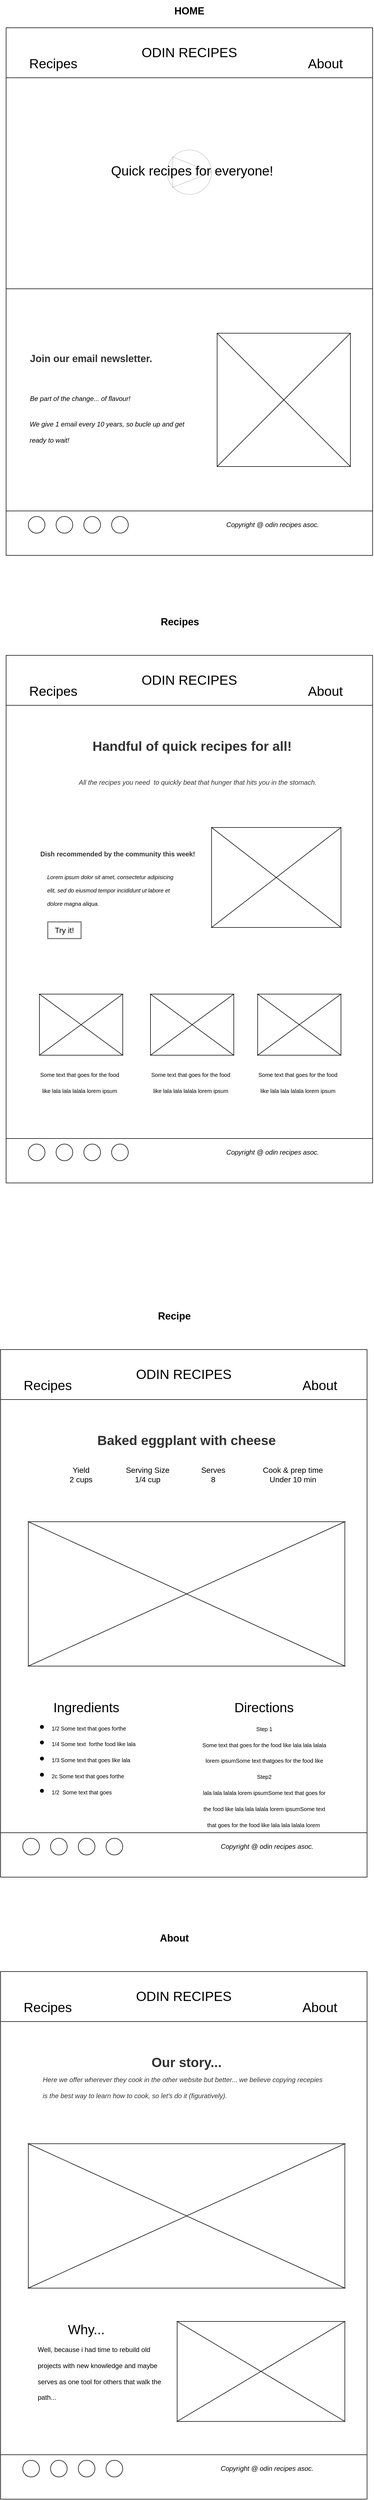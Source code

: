 <mxfile version="20.2.3" type="device"><diagram id="981qAAAs_McUiu9Eqfdg" name="Página-1"><mxGraphModel dx="981" dy="486" grid="1" gridSize="10" guides="1" tooltips="1" connect="1" arrows="1" fold="1" page="1" pageScale="1" pageWidth="827" pageHeight="1169" math="0" shadow="0"><root><mxCell id="0"/><mxCell id="1" parent="0"/><mxCell id="cTqQqSfcOXZCtCAs1wuW-1" value="" style="rounded=0;whiteSpace=wrap;html=1;strokeColor=#000000;fillColor=none;" vertex="1" parent="1"><mxGeometry x="120" y="60" width="660" height="950" as="geometry"/></mxCell><mxCell id="cTqQqSfcOXZCtCAs1wuW-2" value="&lt;font style=&quot;font-size: 24px;&quot;&gt;ODIN RECIPES&lt;/font&gt;" style="rounded=0;whiteSpace=wrap;html=1;strokeColor=#000000;fillColor=none;" vertex="1" parent="1"><mxGeometry x="120" y="60" width="660" height="90" as="geometry"/></mxCell><mxCell id="cTqQqSfcOXZCtCAs1wuW-3" value="Recipes" style="text;html=1;strokeColor=none;fillColor=none;align=center;verticalAlign=middle;whiteSpace=wrap;rounded=0;fontSize=24;" vertex="1" parent="1"><mxGeometry x="150" y="110" width="110" height="30" as="geometry"/></mxCell><mxCell id="cTqQqSfcOXZCtCAs1wuW-4" value="About" style="text;html=1;strokeColor=none;fillColor=none;align=center;verticalAlign=middle;whiteSpace=wrap;rounded=0;fontSize=24;" vertex="1" parent="1"><mxGeometry x="640" y="110" width="110" height="30" as="geometry"/></mxCell><mxCell id="cTqQqSfcOXZCtCAs1wuW-5" value="" style="rounded=0;whiteSpace=wrap;html=1;fontSize=24;strokeColor=#000000;fillColor=none;" vertex="1" parent="1"><mxGeometry x="120" y="150" width="660" height="380" as="geometry"/></mxCell><mxCell id="cTqQqSfcOXZCtCAs1wuW-6" value="" style="ellipse;whiteSpace=wrap;html=1;aspect=fixed;fontSize=24;strokeColor=#000000;fillColor=none;opacity=20;" vertex="1" parent="1"><mxGeometry x="410" y="280" width="80" height="80" as="geometry"/></mxCell><mxCell id="cTqQqSfcOXZCtCAs1wuW-7" value="" style="triangle;whiteSpace=wrap;html=1;fontSize=24;strokeColor=#000000;fillColor=none;opacity=20;" vertex="1" parent="1"><mxGeometry x="420" y="292.5" width="70" height="55" as="geometry"/></mxCell><mxCell id="cTqQqSfcOXZCtCAs1wuW-8" value="&lt;p style=&quot;line-height: 0.6;&quot;&gt;&lt;/p&gt;&lt;h1 style=&quot;box-sizing: inherit; outline: 0px; margin: 0.2em 0px 0.25em; padding: 0px 0.5em; line-height: 1.2; background-color: rgb(255, 255, 255);&quot; class=&quot;titulo titulo--articulo&quot;&gt;&lt;span style=&quot;background-color: initial; font-size: 18px;&quot;&gt;&lt;font face=&quot;Catamaran, sans-serif&quot; color=&quot;#333333&quot;&gt;Join our email newsletter.&lt;/font&gt;&lt;/span&gt;&lt;/h1&gt;&lt;h1 style=&quot;box-sizing: inherit; outline: 0px; margin: 0.2em 0px 0.25em; padding: 0px 0.5em; line-height: 1.2; background-color: rgb(255, 255, 255);&quot; class=&quot;titulo titulo--articulo&quot;&gt;&lt;span style=&quot;font-size: 12px; font-weight: 400;&quot;&gt;&lt;i&gt;Be part of the change... of flavour!&amp;nbsp;&lt;/i&gt;&lt;/span&gt;&lt;/h1&gt;&lt;div&gt;&lt;span style=&quot;font-size: 12px; font-weight: 400;&quot;&gt;&lt;i&gt;&amp;nbsp; &amp;nbsp; &amp;nbsp; &amp;nbsp;We give 1 email every 10 years, so bucle up and get&amp;nbsp; &amp;nbsp; &amp;nbsp; &amp;nbsp; &amp;nbsp; &amp;nbsp; &amp;nbsp; &amp;nbsp; &amp;nbsp;ready to wait!&lt;br&gt;&lt;/i&gt;&lt;/span&gt;&lt;/div&gt;&lt;p&gt;&lt;/p&gt;" style="text;html=1;strokeColor=none;fillColor=none;spacing=3;spacingTop=-10;whiteSpace=wrap;overflow=hidden;rounded=0;fontSize=24;" vertex="1" parent="1"><mxGeometry x="136.25" y="595" width="340" height="270" as="geometry"/></mxCell><mxCell id="cTqQqSfcOXZCtCAs1wuW-10" value="" style="rounded=0;whiteSpace=wrap;html=1;fontSize=18;strokeColor=#000000;fillColor=none;" vertex="1" parent="1"><mxGeometry x="500" y="610" width="240" height="240" as="geometry"/></mxCell><mxCell id="cTqQqSfcOXZCtCAs1wuW-11" value="" style="shape=collate;whiteSpace=wrap;html=1;fontSize=18;strokeColor=#000000;fillColor=none;" vertex="1" parent="1"><mxGeometry x="500" y="610" width="240" height="240" as="geometry"/></mxCell><mxCell id="cTqQqSfcOXZCtCAs1wuW-13" value="" style="endArrow=none;html=1;rounded=0;fontSize=12;" edge="1" parent="1"><mxGeometry width="50" height="50" relative="1" as="geometry"><mxPoint x="120" y="930" as="sourcePoint"/><mxPoint x="780" y="930" as="targetPoint"/></mxGeometry></mxCell><mxCell id="cTqQqSfcOXZCtCAs1wuW-17" value="" style="ellipse;whiteSpace=wrap;html=1;aspect=fixed;fontSize=12;strokeColor=#000000;fillColor=none;" vertex="1" parent="1"><mxGeometry x="310" y="940" width="30" height="30" as="geometry"/></mxCell><mxCell id="cTqQqSfcOXZCtCAs1wuW-19" value="&lt;i&gt;Copyright @ odin recipes asoc.&lt;/i&gt;" style="text;html=1;strokeColor=none;fillColor=none;align=center;verticalAlign=middle;whiteSpace=wrap;rounded=0;fontSize=12;" vertex="1" parent="1"><mxGeometry x="460" y="940" width="280" height="30" as="geometry"/></mxCell><mxCell id="cTqQqSfcOXZCtCAs1wuW-24" value="" style="ellipse;whiteSpace=wrap;html=1;aspect=fixed;fontSize=12;strokeColor=#000000;fillColor=none;" vertex="1" parent="1"><mxGeometry x="260" y="940" width="30" height="30" as="geometry"/></mxCell><mxCell id="cTqQqSfcOXZCtCAs1wuW-25" value="" style="ellipse;whiteSpace=wrap;html=1;aspect=fixed;fontSize=12;strokeColor=#000000;fillColor=none;" vertex="1" parent="1"><mxGeometry x="210" y="940" width="30" height="30" as="geometry"/></mxCell><mxCell id="cTqQqSfcOXZCtCAs1wuW-26" value="" style="ellipse;whiteSpace=wrap;html=1;aspect=fixed;fontSize=12;strokeColor=#000000;fillColor=none;" vertex="1" parent="1"><mxGeometry x="160" y="940" width="30" height="30" as="geometry"/></mxCell><mxCell id="cTqQqSfcOXZCtCAs1wuW-28" value="" style="rounded=0;whiteSpace=wrap;html=1;strokeColor=#000000;fillColor=none;shadow=0;" vertex="1" parent="1"><mxGeometry x="120" y="1190" width="660" height="950" as="geometry"/></mxCell><mxCell id="cTqQqSfcOXZCtCAs1wuW-29" value="&lt;font style=&quot;font-size: 24px;&quot;&gt;ODIN RECIPES&lt;/font&gt;" style="rounded=0;whiteSpace=wrap;html=1;strokeColor=#000000;fillColor=none;" vertex="1" parent="1"><mxGeometry x="120" y="1190" width="660" height="90" as="geometry"/></mxCell><mxCell id="cTqQqSfcOXZCtCAs1wuW-30" value="Recipes" style="text;html=1;strokeColor=none;fillColor=none;align=center;verticalAlign=middle;whiteSpace=wrap;rounded=0;fontSize=24;" vertex="1" parent="1"><mxGeometry x="150" y="1240" width="110" height="30" as="geometry"/></mxCell><mxCell id="cTqQqSfcOXZCtCAs1wuW-31" value="About" style="text;html=1;strokeColor=none;fillColor=none;align=center;verticalAlign=middle;whiteSpace=wrap;rounded=0;fontSize=24;" vertex="1" parent="1"><mxGeometry x="640" y="1240" width="110" height="30" as="geometry"/></mxCell><mxCell id="cTqQqSfcOXZCtCAs1wuW-32" value="" style="rounded=0;whiteSpace=wrap;html=1;fontSize=24;strokeColor=#000000;fillColor=none;" vertex="1" parent="1"><mxGeometry x="120" y="1280" width="660" height="780" as="geometry"/></mxCell><mxCell id="cTqQqSfcOXZCtCAs1wuW-36" value="" style="rounded=0;whiteSpace=wrap;html=1;fontSize=18;strokeColor=#000000;fillColor=none;" vertex="1" parent="1"><mxGeometry x="490" y="1500" width="233" height="180" as="geometry"/></mxCell><mxCell id="cTqQqSfcOXZCtCAs1wuW-37" value="" style="shape=collate;whiteSpace=wrap;html=1;fontSize=18;strokeColor=#000000;fillColor=none;" vertex="1" parent="1"><mxGeometry x="490" y="1500" width="233" height="180" as="geometry"/></mxCell><mxCell id="cTqQqSfcOXZCtCAs1wuW-38" value="" style="endArrow=none;html=1;rounded=0;fontSize=12;" edge="1" parent="1"><mxGeometry width="50" height="50" relative="1" as="geometry"><mxPoint x="120" y="2060" as="sourcePoint"/><mxPoint x="780" y="2060" as="targetPoint"/></mxGeometry></mxCell><mxCell id="cTqQqSfcOXZCtCAs1wuW-39" value="" style="ellipse;whiteSpace=wrap;html=1;aspect=fixed;fontSize=12;strokeColor=#000000;fillColor=none;" vertex="1" parent="1"><mxGeometry x="310" y="2070" width="30" height="30" as="geometry"/></mxCell><mxCell id="cTqQqSfcOXZCtCAs1wuW-40" value="&lt;i&gt;Copyright @ odin recipes asoc.&lt;/i&gt;" style="text;html=1;strokeColor=none;fillColor=none;align=center;verticalAlign=middle;whiteSpace=wrap;rounded=0;fontSize=12;" vertex="1" parent="1"><mxGeometry x="460" y="2070" width="280" height="30" as="geometry"/></mxCell><mxCell id="cTqQqSfcOXZCtCAs1wuW-41" value="" style="ellipse;whiteSpace=wrap;html=1;aspect=fixed;fontSize=12;strokeColor=#000000;fillColor=none;" vertex="1" parent="1"><mxGeometry x="260" y="2070" width="30" height="30" as="geometry"/></mxCell><mxCell id="cTqQqSfcOXZCtCAs1wuW-42" value="" style="ellipse;whiteSpace=wrap;html=1;aspect=fixed;fontSize=12;strokeColor=#000000;fillColor=none;" vertex="1" parent="1"><mxGeometry x="210" y="2070" width="30" height="30" as="geometry"/></mxCell><mxCell id="cTqQqSfcOXZCtCAs1wuW-43" value="" style="ellipse;whiteSpace=wrap;html=1;aspect=fixed;fontSize=12;strokeColor=#000000;fillColor=none;" vertex="1" parent="1"><mxGeometry x="160" y="2070" width="30" height="30" as="geometry"/></mxCell><mxCell id="cTqQqSfcOXZCtCAs1wuW-44" value="&lt;b&gt;&lt;font style=&quot;font-size: 18px;&quot;&gt;HOME&lt;/font&gt;&lt;/b&gt;" style="text;html=1;strokeColor=none;fillColor=none;align=center;verticalAlign=middle;whiteSpace=wrap;rounded=0;fontSize=12;" vertex="1" parent="1"><mxGeometry x="327" y="10" width="246" height="40" as="geometry"/></mxCell><mxCell id="cTqQqSfcOXZCtCAs1wuW-45" value="&lt;b&gt;&lt;font style=&quot;font-size: 18px;&quot;&gt;Recipes&lt;/font&gt;&lt;/b&gt;" style="text;html=1;strokeColor=none;fillColor=none;align=center;verticalAlign=middle;whiteSpace=wrap;rounded=0;fontSize=12;" vertex="1" parent="1"><mxGeometry x="310" y="1110" width="246" height="40" as="geometry"/></mxCell><mxCell id="cTqQqSfcOXZCtCAs1wuW-46" value="&lt;h1 style=&quot;box-sizing: inherit; outline: 0px; margin: 0.2em 0px 0.25em; padding: 0px 0.5em; line-height: 1.2; color: rgb(51, 51, 51); font-family: Catamaran, sans-serif; text-align: start; background-color: rgb(255, 255, 255);&quot; class=&quot;titulo titulo--articulo&quot;&gt;&lt;span style=&quot;font-size: 24px;&quot;&gt;Handful of quick recipes for all!&lt;/span&gt;&lt;/h1&gt;" style="text;html=1;strokeColor=none;fillColor=none;align=center;verticalAlign=middle;whiteSpace=wrap;rounded=0;fontSize=18;" vertex="1" parent="1"><mxGeometry x="175" y="1320" width="560" height="60" as="geometry"/></mxCell><mxCell id="cTqQqSfcOXZCtCAs1wuW-47" value="&lt;div style=&quot;text-align: start;&quot;&gt;&lt;font face=&quot;Catamaran, sans-serif&quot; color=&quot;#333333&quot;&gt;&lt;span style=&quot;font-size: 12px; background-color: rgb(255, 255, 255);&quot;&gt;&lt;i&gt;All the recipes you need&amp;nbsp; to quickly beat that hunger that hits you in the stomach.&lt;/i&gt;&lt;/span&gt;&lt;/font&gt;&lt;/div&gt;" style="text;html=1;strokeColor=none;fillColor=none;align=center;verticalAlign=middle;whiteSpace=wrap;rounded=0;fontSize=24;" vertex="1" parent="1"><mxGeometry x="210" y="1370" width="510" height="90" as="geometry"/></mxCell><mxCell id="cTqQqSfcOXZCtCAs1wuW-48" value="&lt;font style=&quot;font-size: 24px;&quot;&gt;Quick recipes for everyone!&lt;/font&gt;" style="text;html=1;strokeColor=none;fillColor=none;align=center;verticalAlign=middle;whiteSpace=wrap;rounded=0;fontSize=12;opacity=20;" vertex="1" parent="1"><mxGeometry x="160" y="292.5" width="590" height="50" as="geometry"/></mxCell><mxCell id="cTqQqSfcOXZCtCAs1wuW-53" value="" style="rounded=0;whiteSpace=wrap;html=1;fontSize=18;strokeColor=#000000;fillColor=none;" vertex="1" parent="1"><mxGeometry x="180" y="1800" width="150" height="110" as="geometry"/></mxCell><mxCell id="cTqQqSfcOXZCtCAs1wuW-54" value="" style="shape=collate;whiteSpace=wrap;html=1;fontSize=18;strokeColor=#000000;fillColor=none;" vertex="1" parent="1"><mxGeometry x="180" y="1800" width="150" height="110" as="geometry"/></mxCell><mxCell id="cTqQqSfcOXZCtCAs1wuW-55" value="&lt;font style=&quot;font-size: 10px;&quot;&gt;Some text that goes for the food like lala lala lalala lorem ipsum&lt;/font&gt;" style="text;html=1;strokeColor=none;fillColor=none;align=center;verticalAlign=middle;whiteSpace=wrap;rounded=0;shadow=0;fontSize=24;opacity=20;" vertex="1" parent="1"><mxGeometry x="180" y="1910" width="145" height="90" as="geometry"/></mxCell><mxCell id="cTqQqSfcOXZCtCAs1wuW-57" value="" style="rounded=0;whiteSpace=wrap;html=1;fontSize=18;strokeColor=#000000;fillColor=none;" vertex="1" parent="1"><mxGeometry x="380" y="1800" width="150" height="110" as="geometry"/></mxCell><mxCell id="cTqQqSfcOXZCtCAs1wuW-58" value="" style="shape=collate;whiteSpace=wrap;html=1;fontSize=18;strokeColor=#000000;fillColor=none;" vertex="1" parent="1"><mxGeometry x="380" y="1800" width="150" height="110" as="geometry"/></mxCell><mxCell id="cTqQqSfcOXZCtCAs1wuW-59" value="&lt;font style=&quot;font-size: 10px;&quot;&gt;Some text that goes for the food like lala lala lalala lorem ipsum&lt;/font&gt;" style="text;html=1;strokeColor=none;fillColor=none;align=center;verticalAlign=middle;whiteSpace=wrap;rounded=0;shadow=0;fontSize=24;opacity=20;" vertex="1" parent="1"><mxGeometry x="380" y="1910" width="145" height="90" as="geometry"/></mxCell><mxCell id="cTqQqSfcOXZCtCAs1wuW-60" value="" style="rounded=0;whiteSpace=wrap;html=1;fontSize=18;strokeColor=#000000;fillColor=none;" vertex="1" parent="1"><mxGeometry x="573" y="1800" width="150" height="110" as="geometry"/></mxCell><mxCell id="cTqQqSfcOXZCtCAs1wuW-61" value="" style="shape=collate;whiteSpace=wrap;html=1;fontSize=18;strokeColor=#000000;fillColor=none;" vertex="1" parent="1"><mxGeometry x="573" y="1800" width="150" height="110" as="geometry"/></mxCell><mxCell id="cTqQqSfcOXZCtCAs1wuW-62" value="&lt;font style=&quot;font-size: 10px;&quot;&gt;Some text that goes for the food like lala lala lalala lorem ipsum&lt;/font&gt;" style="text;html=1;strokeColor=none;fillColor=none;align=center;verticalAlign=middle;whiteSpace=wrap;rounded=0;shadow=0;fontSize=24;opacity=20;" vertex="1" parent="1"><mxGeometry x="573" y="1910" width="145" height="90" as="geometry"/></mxCell><mxCell id="cTqQqSfcOXZCtCAs1wuW-63" value="&lt;h1 style=&quot;text-align: left; box-sizing: inherit; outline: 0px; margin: 0.2em 0px 0.25em; padding: 0px 0.5em; line-height: 1.2; background-color: rgb(255, 255, 255);&quot; class=&quot;titulo titulo--articulo&quot;&gt;&lt;span style=&quot;background-color: initial;&quot;&gt;&lt;font style=&quot;font-size: 12px;&quot; face=&quot;Catamaran, sans-serif&quot; color=&quot;#333333&quot;&gt;Dish recommended by the community this week!&lt;/font&gt;&lt;/span&gt;&lt;/h1&gt;" style="text;html=1;strokeColor=none;fillColor=none;align=center;verticalAlign=middle;whiteSpace=wrap;rounded=0;shadow=0;fontSize=10;opacity=20;" vertex="1" parent="1"><mxGeometry x="166.25" y="1480" width="310" height="130" as="geometry"/></mxCell><mxCell id="cTqQqSfcOXZCtCAs1wuW-64" value="&lt;h1 style=&quot;text-align: left; box-sizing: inherit; outline: 0px; margin: 0.2em 0px 0.25em; padding: 0px 0.5em; line-height: 1.2; background-color: rgb(255, 255, 255);&quot; class=&quot;titulo titulo--articulo&quot;&gt;&lt;i style=&quot;background-color: initial; font-weight: normal;&quot;&gt;&lt;font style=&quot;font-size: 10px;&quot;&gt;Lorem ipsum dolor sit amet, consectetur adipisicing elit, sed do eiusmod tempor incididunt ut labore et dolore magna aliqua.&lt;/font&gt;&lt;/i&gt;&lt;/h1&gt;" style="text;html=1;strokeColor=none;fillColor=none;align=center;verticalAlign=middle;whiteSpace=wrap;rounded=0;shadow=0;fontSize=10;opacity=20;" vertex="1" parent="1"><mxGeometry x="182.5" y="1580" width="265" height="60" as="geometry"/></mxCell><mxCell id="cTqQqSfcOXZCtCAs1wuW-65" value="Try it!" style="text;html=1;strokeColor=#000000;fillColor=none;align=center;verticalAlign=middle;whiteSpace=wrap;rounded=0;shadow=0;fontSize=14;strokeWidth=2;opacity=50;" vertex="1" parent="1"><mxGeometry x="195" y="1670" width="60" height="30" as="geometry"/></mxCell><mxCell id="cTqQqSfcOXZCtCAs1wuW-66" value="" style="rounded=0;whiteSpace=wrap;html=1;strokeColor=#000000;fillColor=none;shadow=0;" vertex="1" parent="1"><mxGeometry x="110" y="2440" width="660" height="950" as="geometry"/></mxCell><mxCell id="cTqQqSfcOXZCtCAs1wuW-67" value="&lt;font style=&quot;font-size: 24px;&quot;&gt;ODIN RECIPES&lt;/font&gt;" style="rounded=0;whiteSpace=wrap;html=1;strokeColor=#000000;fillColor=none;" vertex="1" parent="1"><mxGeometry x="110" y="2440" width="660" height="90" as="geometry"/></mxCell><mxCell id="cTqQqSfcOXZCtCAs1wuW-68" value="Recipes" style="text;html=1;strokeColor=none;fillColor=none;align=center;verticalAlign=middle;whiteSpace=wrap;rounded=0;fontSize=24;" vertex="1" parent="1"><mxGeometry x="140" y="2490" width="110" height="30" as="geometry"/></mxCell><mxCell id="cTqQqSfcOXZCtCAs1wuW-69" value="About" style="text;html=1;strokeColor=none;fillColor=none;align=center;verticalAlign=middle;whiteSpace=wrap;rounded=0;fontSize=24;" vertex="1" parent="1"><mxGeometry x="630" y="2490" width="110" height="30" as="geometry"/></mxCell><mxCell id="cTqQqSfcOXZCtCAs1wuW-71" value="" style="rounded=0;whiteSpace=wrap;html=1;fontSize=18;strokeColor=#000000;fillColor=none;" vertex="1" parent="1"><mxGeometry x="160" y="2750" width="570" height="260" as="geometry"/></mxCell><mxCell id="cTqQqSfcOXZCtCAs1wuW-72" value="" style="shape=collate;whiteSpace=wrap;html=1;fontSize=18;strokeColor=#000000;fillColor=none;" vertex="1" parent="1"><mxGeometry x="160" y="2750" width="570" height="260" as="geometry"/></mxCell><mxCell id="cTqQqSfcOXZCtCAs1wuW-73" value="" style="endArrow=none;html=1;rounded=0;fontSize=12;" edge="1" parent="1"><mxGeometry width="50" height="50" relative="1" as="geometry"><mxPoint x="110" y="3310" as="sourcePoint"/><mxPoint x="770" y="3310" as="targetPoint"/></mxGeometry></mxCell><mxCell id="cTqQqSfcOXZCtCAs1wuW-74" value="" style="ellipse;whiteSpace=wrap;html=1;aspect=fixed;fontSize=12;strokeColor=#000000;fillColor=none;" vertex="1" parent="1"><mxGeometry x="300" y="3320" width="30" height="30" as="geometry"/></mxCell><mxCell id="cTqQqSfcOXZCtCAs1wuW-75" value="&lt;i&gt;Copyright @ odin recipes asoc.&lt;/i&gt;" style="text;html=1;strokeColor=none;fillColor=none;align=center;verticalAlign=middle;whiteSpace=wrap;rounded=0;fontSize=12;" vertex="1" parent="1"><mxGeometry x="450" y="3320" width="280" height="30" as="geometry"/></mxCell><mxCell id="cTqQqSfcOXZCtCAs1wuW-76" value="" style="ellipse;whiteSpace=wrap;html=1;aspect=fixed;fontSize=12;strokeColor=#000000;fillColor=none;" vertex="1" parent="1"><mxGeometry x="250" y="3320" width="30" height="30" as="geometry"/></mxCell><mxCell id="cTqQqSfcOXZCtCAs1wuW-77" value="" style="ellipse;whiteSpace=wrap;html=1;aspect=fixed;fontSize=12;strokeColor=#000000;fillColor=none;" vertex="1" parent="1"><mxGeometry x="200" y="3320" width="30" height="30" as="geometry"/></mxCell><mxCell id="cTqQqSfcOXZCtCAs1wuW-78" value="" style="ellipse;whiteSpace=wrap;html=1;aspect=fixed;fontSize=12;strokeColor=#000000;fillColor=none;" vertex="1" parent="1"><mxGeometry x="150" y="3320" width="30" height="30" as="geometry"/></mxCell><mxCell id="cTqQqSfcOXZCtCAs1wuW-79" value="&lt;b&gt;&lt;font style=&quot;font-size: 18px;&quot;&gt;Recipe&lt;/font&gt;&lt;/b&gt;" style="text;html=1;strokeColor=none;fillColor=none;align=center;verticalAlign=middle;whiteSpace=wrap;rounded=0;fontSize=12;" vertex="1" parent="1"><mxGeometry x="300" y="2360" width="246" height="40" as="geometry"/></mxCell><mxCell id="cTqQqSfcOXZCtCAs1wuW-80" value="&lt;h1 style=&quot;box-sizing: inherit; outline: 0px; margin: 0.2em 0px 0.25em; padding: 0px 0.5em; line-height: 1.2; color: rgb(51, 51, 51); font-family: Catamaran, sans-serif; text-align: start; background-color: rgb(255, 255, 255);&quot; class=&quot;titulo titulo--articulo&quot;&gt;&lt;span style=&quot;font-size: 24px;&quot;&gt;Baked eggplant with cheese&lt;/span&gt;&lt;/h1&gt;" style="text;html=1;strokeColor=none;fillColor=none;align=center;verticalAlign=middle;whiteSpace=wrap;rounded=0;fontSize=18;" vertex="1" parent="1"><mxGeometry x="165" y="2570" width="560" height="60" as="geometry"/></mxCell><mxCell id="cTqQqSfcOXZCtCAs1wuW-84" value="&lt;font style=&quot;font-size: 10px;&quot;&gt;Step 1&lt;br&gt;Some text that goes for the food like lala lala lalala lorem ipsum&lt;/font&gt;&lt;span style=&quot;font-size: 10px;&quot;&gt;Some text thatgoes for the food like &lt;br&gt;Step2&lt;br&gt;lala lala lalala lorem ipsum&lt;/span&gt;&lt;span style=&quot;font-size: 10px;&quot;&gt;Some text that goes for the food like lala lala lalala lorem ipsum&lt;/span&gt;&lt;span style=&quot;font-size: 10px;&quot;&gt;Some text that goes for the food like lala lala lalala lorem&amp;nbsp;&lt;/span&gt;" style="text;html=1;strokeColor=none;fillColor=none;align=center;verticalAlign=middle;whiteSpace=wrap;rounded=0;shadow=0;fontSize=24;opacity=20;" vertex="1" parent="1"><mxGeometry x="469.5" y="3100" width="230" height="210" as="geometry"/></mxCell><mxCell id="cTqQqSfcOXZCtCAs1wuW-94" value="Yield&lt;br&gt;2 cups" style="rounded=0;whiteSpace=wrap;html=1;shadow=0;fontSize=14;strokeColor=none;strokeWidth=1;fillColor=none;" vertex="1" parent="1"><mxGeometry x="206.09" y="2635" width="97.81" height="60" as="geometry"/></mxCell><mxCell id="cTqQqSfcOXZCtCAs1wuW-95" value="Serving Size&lt;br&gt;1/4 cup" style="rounded=0;whiteSpace=wrap;html=1;shadow=0;fontSize=14;strokeColor=none;strokeWidth=1;fillColor=none;" vertex="1" parent="1"><mxGeometry x="326.09" y="2635" width="97.81" height="60" as="geometry"/></mxCell><mxCell id="cTqQqSfcOXZCtCAs1wuW-96" value="Serves&lt;br&gt;8" style="rounded=0;whiteSpace=wrap;html=1;shadow=0;fontSize=14;strokeColor=none;strokeWidth=1;fillColor=none;" vertex="1" parent="1"><mxGeometry x="443.9" y="2635" width="97.81" height="60" as="geometry"/></mxCell><mxCell id="cTqQqSfcOXZCtCAs1wuW-97" value="Cook &amp;amp; prep time&lt;br&gt;&lt;div style=&quot;text-align: center;&quot;&gt;&lt;span style=&quot;text-align: start; background-color: initial;&quot;&gt;Under 10 min&lt;/span&gt;&lt;span style=&quot;color: rgba(0, 0, 0, 0); font-family: monospace; font-size: 0px; text-align: start; background-color: initial;&quot;&gt;%3CmxGraphModel%3E%3Croot%3E%3CmxCell%20id%3D%220%22%2F%3E%3CmxCell%20id%3D%221%22%20parent%3D%220%22%2F%3E%3CmxCell%20id%3D%222%22%20value%3D%22Yield%26lt%3Bbr%26gt%3B2%20cups%22%20style%3D%22rounded%3D0%3BwhiteSpace%3Dwrap%3Bhtml%3D1%3Bshadow%3D0%3BfontSize%3D14%3BstrokeColor%3D%23000000%3BstrokeWidth%3D1%3BfillColor%3Dnone%3B%22%20vertex%3D%221%22%20parent%3D%221%22%3E%3CmxGeometry%20x%3D%22232.19%22%20y%3D%222640%22%20width%3D%2297.81%22%20height%3D%2260%22%20as%3D%22geometry%22%2F%3E%3C%2FmxCell%3E%3C%2Froot%3E%3C%2FmxGraphModel%3E&lt;/span&gt;&lt;/div&gt;" style="rounded=0;whiteSpace=wrap;html=1;shadow=0;fontSize=14;strokeColor=none;strokeWidth=1;fillColor=none;" vertex="1" parent="1"><mxGeometry x="570.49" y="2630" width="133.41" height="70" as="geometry"/></mxCell><mxCell id="cTqQqSfcOXZCtCAs1wuW-98" value="Ingredients" style="text;html=1;strokeColor=none;fillColor=none;align=center;verticalAlign=middle;whiteSpace=wrap;rounded=0;fontSize=24;" vertex="1" parent="1"><mxGeometry x="197.5" y="3070" width="132.5" height="30" as="geometry"/></mxCell><mxCell id="cTqQqSfcOXZCtCAs1wuW-99" value="Directions" style="text;html=1;strokeColor=none;fillColor=none;align=center;verticalAlign=middle;whiteSpace=wrap;rounded=0;fontSize=24;" vertex="1" parent="1"><mxGeometry x="518.25" y="3070" width="132.5" height="30" as="geometry"/></mxCell><mxCell id="cTqQqSfcOXZCtCAs1wuW-100" value="&lt;ul&gt;&lt;li&gt;&lt;font style=&quot;font-size: 10px;&quot;&gt;1/2 Some text that goes forthe&amp;nbsp;&lt;/font&gt;&lt;/li&gt;&lt;li&gt;&lt;font style=&quot;font-size: 10px;&quot;&gt;1/4 Some text&amp;nbsp; forthe food like lala&lt;/font&gt;&lt;/li&gt;&lt;li&gt;&lt;font style=&quot;font-size: 10px;&quot;&gt;1/3 Some text that goes like lala&lt;/font&gt;&lt;/li&gt;&lt;li&gt;&lt;font style=&quot;font-size: 10px;&quot;&gt;2c Some text that goes forthe&amp;nbsp;&amp;nbsp;&lt;/font&gt;&lt;/li&gt;&lt;li&gt;&lt;font style=&quot;font-size: 10px;&quot;&gt;1/2&amp;nbsp; Some text that goes&amp;nbsp;&lt;/font&gt;&lt;/li&gt;&lt;/ul&gt;" style="text;html=1;strokeColor=none;fillColor=none;align=left;verticalAlign=middle;whiteSpace=wrap;rounded=0;shadow=0;fontSize=24;opacity=20;" vertex="1" parent="1"><mxGeometry x="160" y="3070" width="230" height="210" as="geometry"/></mxCell><mxCell id="cTqQqSfcOXZCtCAs1wuW-101" value="" style="rounded=0;whiteSpace=wrap;html=1;strokeColor=#000000;fillColor=none;shadow=0;" vertex="1" parent="1"><mxGeometry x="110" y="3560" width="660" height="950" as="geometry"/></mxCell><mxCell id="cTqQqSfcOXZCtCAs1wuW-102" value="&lt;font style=&quot;font-size: 24px;&quot;&gt;ODIN RECIPES&lt;/font&gt;" style="rounded=0;whiteSpace=wrap;html=1;strokeColor=#000000;fillColor=none;" vertex="1" parent="1"><mxGeometry x="110" y="3560" width="660" height="90" as="geometry"/></mxCell><mxCell id="cTqQqSfcOXZCtCAs1wuW-103" value="Recipes" style="text;html=1;strokeColor=none;fillColor=none;align=center;verticalAlign=middle;whiteSpace=wrap;rounded=0;fontSize=24;" vertex="1" parent="1"><mxGeometry x="140" y="3610" width="110" height="30" as="geometry"/></mxCell><mxCell id="cTqQqSfcOXZCtCAs1wuW-104" value="About" style="text;html=1;strokeColor=none;fillColor=none;align=center;verticalAlign=middle;whiteSpace=wrap;rounded=0;fontSize=24;" vertex="1" parent="1"><mxGeometry x="630" y="3610" width="110" height="30" as="geometry"/></mxCell><mxCell id="cTqQqSfcOXZCtCAs1wuW-105" value="" style="rounded=0;whiteSpace=wrap;html=1;fontSize=18;strokeColor=#000000;fillColor=none;" vertex="1" parent="1"><mxGeometry x="160" y="3870" width="570" height="260" as="geometry"/></mxCell><mxCell id="cTqQqSfcOXZCtCAs1wuW-106" value="" style="shape=collate;whiteSpace=wrap;html=1;fontSize=18;strokeColor=#000000;fillColor=none;" vertex="1" parent="1"><mxGeometry x="160" y="3870" width="570" height="260" as="geometry"/></mxCell><mxCell id="cTqQqSfcOXZCtCAs1wuW-107" value="" style="endArrow=none;html=1;rounded=0;fontSize=12;" edge="1" parent="1"><mxGeometry width="50" height="50" relative="1" as="geometry"><mxPoint x="110" y="4430" as="sourcePoint"/><mxPoint x="770.0" y="4430" as="targetPoint"/></mxGeometry></mxCell><mxCell id="cTqQqSfcOXZCtCAs1wuW-108" value="" style="ellipse;whiteSpace=wrap;html=1;aspect=fixed;fontSize=12;strokeColor=#000000;fillColor=none;" vertex="1" parent="1"><mxGeometry x="300" y="4440" width="30" height="30" as="geometry"/></mxCell><mxCell id="cTqQqSfcOXZCtCAs1wuW-109" value="&lt;i&gt;Copyright @ odin recipes asoc.&lt;/i&gt;" style="text;html=1;strokeColor=none;fillColor=none;align=center;verticalAlign=middle;whiteSpace=wrap;rounded=0;fontSize=12;" vertex="1" parent="1"><mxGeometry x="450" y="4440" width="280" height="30" as="geometry"/></mxCell><mxCell id="cTqQqSfcOXZCtCAs1wuW-110" value="" style="ellipse;whiteSpace=wrap;html=1;aspect=fixed;fontSize=12;strokeColor=#000000;fillColor=none;" vertex="1" parent="1"><mxGeometry x="250" y="4440" width="30" height="30" as="geometry"/></mxCell><mxCell id="cTqQqSfcOXZCtCAs1wuW-111" value="" style="ellipse;whiteSpace=wrap;html=1;aspect=fixed;fontSize=12;strokeColor=#000000;fillColor=none;" vertex="1" parent="1"><mxGeometry x="200" y="4440" width="30" height="30" as="geometry"/></mxCell><mxCell id="cTqQqSfcOXZCtCAs1wuW-112" value="" style="ellipse;whiteSpace=wrap;html=1;aspect=fixed;fontSize=12;strokeColor=#000000;fillColor=none;" vertex="1" parent="1"><mxGeometry x="150" y="4440" width="30" height="30" as="geometry"/></mxCell><mxCell id="cTqQqSfcOXZCtCAs1wuW-113" value="&lt;b&gt;&lt;font style=&quot;font-size: 18px;&quot;&gt;About&lt;/font&gt;&lt;/b&gt;" style="text;html=1;strokeColor=none;fillColor=none;align=center;verticalAlign=middle;whiteSpace=wrap;rounded=0;fontSize=12;" vertex="1" parent="1"><mxGeometry x="300" y="3480" width="246" height="40" as="geometry"/></mxCell><mxCell id="cTqQqSfcOXZCtCAs1wuW-114" value="&lt;h1 style=&quot;box-sizing: inherit; outline: 0px; margin: 0.2em 0px 0.25em; padding: 0px 0.5em; line-height: 1.2; color: rgb(51, 51, 51); font-family: Catamaran, sans-serif; text-align: start; background-color: rgb(255, 255, 255);&quot; class=&quot;titulo titulo--articulo&quot;&gt;&lt;span style=&quot;font-size: 24px;&quot;&gt;Our story...&lt;/span&gt;&lt;/h1&gt;" style="text;html=1;strokeColor=none;fillColor=none;align=center;verticalAlign=middle;whiteSpace=wrap;rounded=0;fontSize=18;" vertex="1" parent="1"><mxGeometry x="165" y="3690" width="560" height="60" as="geometry"/></mxCell><mxCell id="cTqQqSfcOXZCtCAs1wuW-120" value="Why..." style="text;html=1;strokeColor=none;fillColor=none;align=center;verticalAlign=middle;whiteSpace=wrap;rounded=0;fontSize=24;" vertex="1" parent="1"><mxGeometry x="197.5" y="4190" width="132.5" height="30" as="geometry"/></mxCell><mxCell id="cTqQqSfcOXZCtCAs1wuW-122" value="&lt;font style=&quot;font-size: 12px;&quot;&gt;Well, because i had time to rebuild old projects with new knowledge and maybe serves as one tool for others that walk the path...&lt;/font&gt;" style="text;html=1;strokeColor=none;fillColor=none;align=left;verticalAlign=middle;whiteSpace=wrap;rounded=0;shadow=0;fontSize=24;opacity=20;" vertex="1" parent="1"><mxGeometry x="175" y="4220" width="235" height="120" as="geometry"/></mxCell><mxCell id="cTqQqSfcOXZCtCAs1wuW-123" value="&lt;div style=&quot;text-align: start;&quot;&gt;&lt;font face=&quot;Catamaran, sans-serif&quot; color=&quot;#333333&quot;&gt;&lt;span style=&quot;font-size: 12px; background-color: rgb(255, 255, 255);&quot;&gt;&lt;i&gt;Here we offer wherever they cook in the other website but better... we believe copying recepies is the best way to learn how to cook, so let's do it (figuratively).&lt;/i&gt;&lt;/span&gt;&lt;/font&gt;&lt;/div&gt;" style="text;html=1;strokeColor=none;fillColor=none;align=center;verticalAlign=middle;whiteSpace=wrap;rounded=0;fontSize=24;" vertex="1" parent="1"><mxGeometry x="185" y="3720" width="510" height="90" as="geometry"/></mxCell><mxCell id="cTqQqSfcOXZCtCAs1wuW-124" value="" style="rounded=0;whiteSpace=wrap;html=1;fontSize=18;strokeColor=#000000;fillColor=none;" vertex="1" parent="1"><mxGeometry x="428" y="4190" width="302" height="180" as="geometry"/></mxCell><mxCell id="cTqQqSfcOXZCtCAs1wuW-125" value="" style="shape=collate;whiteSpace=wrap;html=1;fontSize=18;strokeColor=#000000;fillColor=none;" vertex="1" parent="1"><mxGeometry x="428" y="4190" width="302" height="180" as="geometry"/></mxCell></root></mxGraphModel></diagram></mxfile>